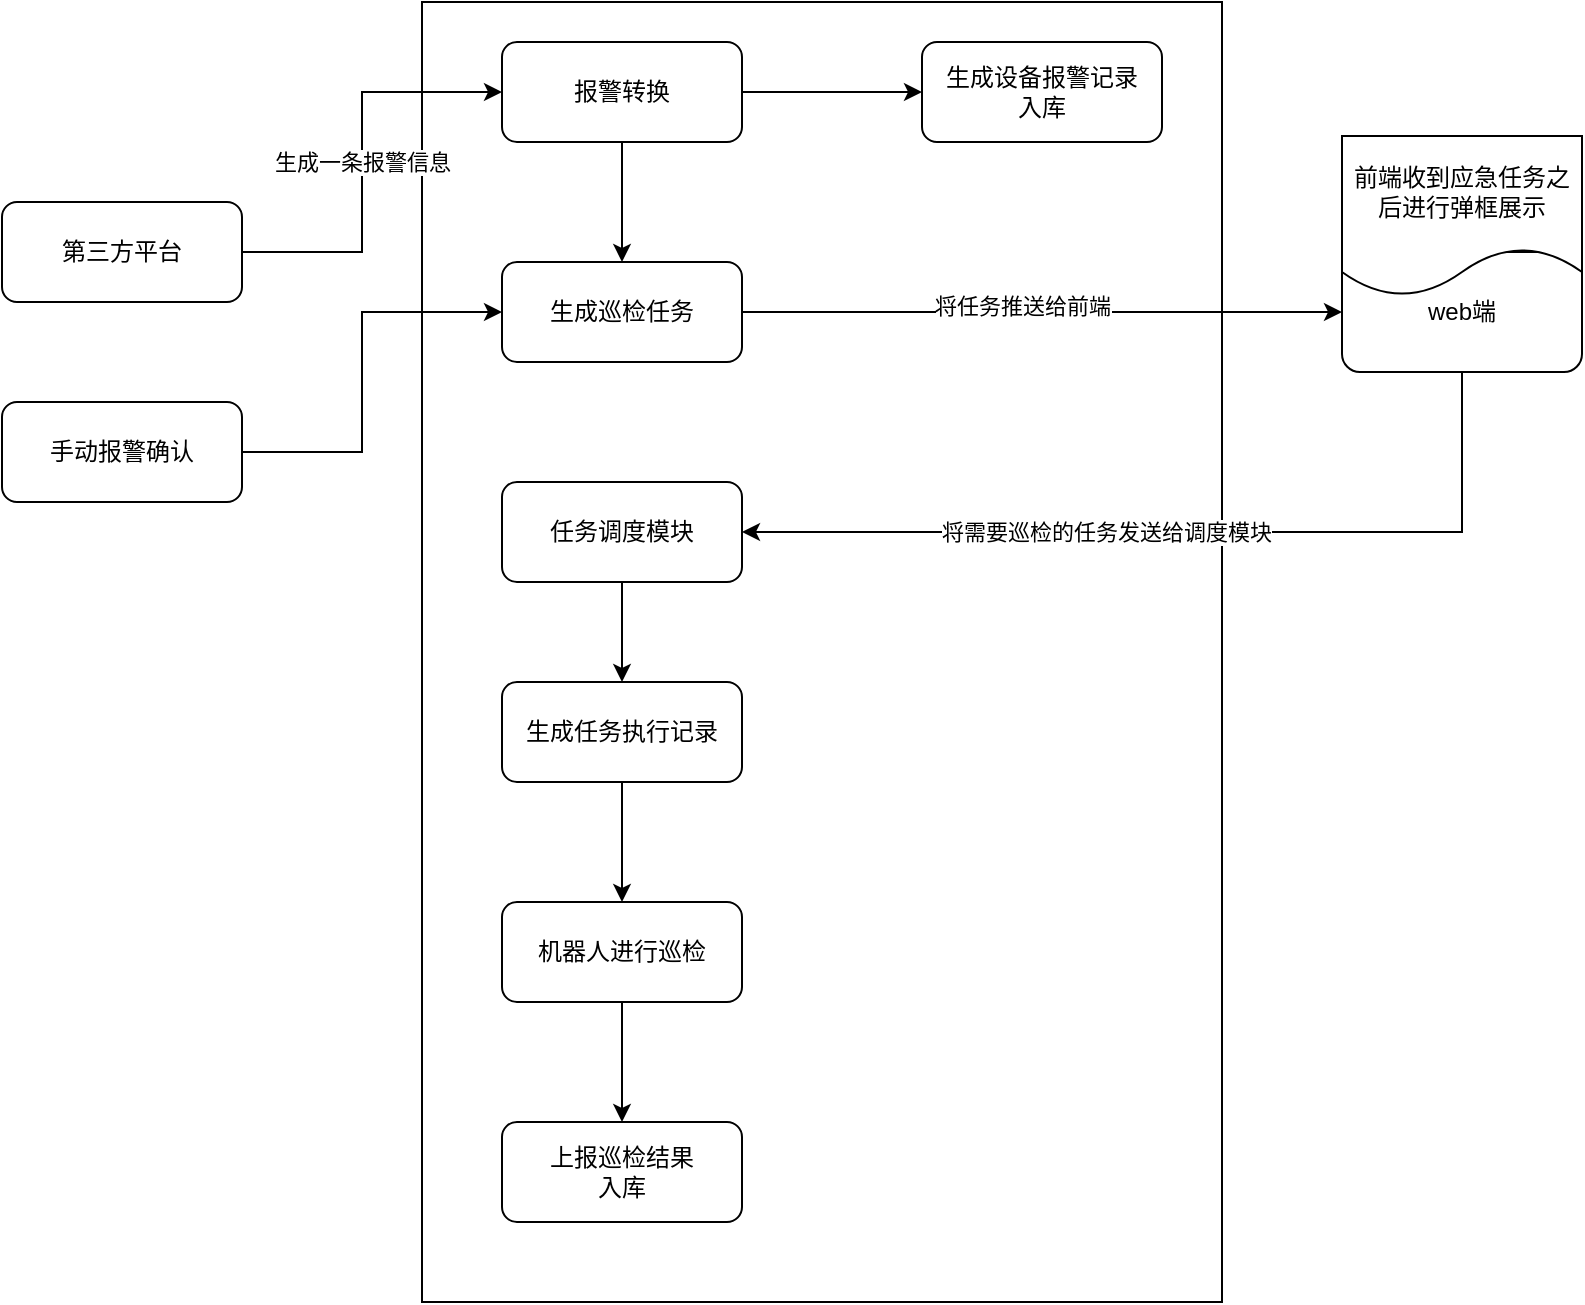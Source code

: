 <mxfile version="13.1.1" type="github">
  <diagram id="1ydk9_n0L0ylP9l1Qbfi" name="第 1 页">
    <mxGraphModel dx="932" dy="542" grid="1" gridSize="10" guides="1" tooltips="1" connect="1" arrows="1" fold="1" page="1" pageScale="1" pageWidth="700" pageHeight="1000" math="0" shadow="0">
      <root>
        <mxCell id="0" />
        <mxCell id="1" parent="0" />
        <mxCell id="nhoYVN0kP7W7mQ3rnSdM-3" value="" style="rounded=0;whiteSpace=wrap;html=1;" parent="1" vertex="1">
          <mxGeometry x="230" y="60" width="400" height="650" as="geometry" />
        </mxCell>
        <mxCell id="nhoYVN0kP7W7mQ3rnSdM-4" value="生成一条报警信息" style="edgeStyle=orthogonalEdgeStyle;rounded=0;orthogonalLoop=1;jettySize=auto;html=1;exitX=1;exitY=0.5;exitDx=0;exitDy=0;entryX=0;entryY=0.5;entryDx=0;entryDy=0;" parent="1" source="nhoYVN0kP7W7mQ3rnSdM-2" target="nhoYVN0kP7W7mQ3rnSdM-5" edge="1">
          <mxGeometry relative="1" as="geometry">
            <mxPoint x="190" y="140" as="targetPoint" />
            <Array as="points">
              <mxPoint x="200" y="185" />
              <mxPoint x="200" y="105" />
            </Array>
          </mxGeometry>
        </mxCell>
        <mxCell id="nhoYVN0kP7W7mQ3rnSdM-2" value="第三方平台" style="rounded=1;whiteSpace=wrap;html=1;" parent="1" vertex="1">
          <mxGeometry x="20" y="160" width="120" height="50" as="geometry" />
        </mxCell>
        <mxCell id="nhoYVN0kP7W7mQ3rnSdM-8" style="edgeStyle=orthogonalEdgeStyle;rounded=0;orthogonalLoop=1;jettySize=auto;html=1;exitX=0.5;exitY=1;exitDx=0;exitDy=0;entryX=0.5;entryY=0;entryDx=0;entryDy=0;" parent="1" source="nhoYVN0kP7W7mQ3rnSdM-5" target="nhoYVN0kP7W7mQ3rnSdM-7" edge="1">
          <mxGeometry relative="1" as="geometry" />
        </mxCell>
        <mxCell id="nhoYVN0kP7W7mQ3rnSdM-26" style="edgeStyle=orthogonalEdgeStyle;rounded=0;orthogonalLoop=1;jettySize=auto;html=1;exitX=1;exitY=0.5;exitDx=0;exitDy=0;entryX=0;entryY=0.5;entryDx=0;entryDy=0;" parent="1" source="nhoYVN0kP7W7mQ3rnSdM-5" target="nhoYVN0kP7W7mQ3rnSdM-25" edge="1">
          <mxGeometry relative="1" as="geometry" />
        </mxCell>
        <mxCell id="nhoYVN0kP7W7mQ3rnSdM-5" value="报警转换" style="rounded=1;whiteSpace=wrap;html=1;" parent="1" vertex="1">
          <mxGeometry x="270" y="80" width="120" height="50" as="geometry" />
        </mxCell>
        <mxCell id="nhoYVN0kP7W7mQ3rnSdM-12" style="edgeStyle=orthogonalEdgeStyle;rounded=0;orthogonalLoop=1;jettySize=auto;html=1;exitX=1;exitY=0.5;exitDx=0;exitDy=0;entryX=0;entryY=0.5;entryDx=0;entryDy=0;" parent="1" source="nhoYVN0kP7W7mQ3rnSdM-7" target="nhoYVN0kP7W7mQ3rnSdM-11" edge="1">
          <mxGeometry relative="1" as="geometry" />
        </mxCell>
        <mxCell id="nhoYVN0kP7W7mQ3rnSdM-13" value="将任务推送给前端" style="edgeLabel;html=1;align=center;verticalAlign=middle;resizable=0;points=[];" parent="nhoYVN0kP7W7mQ3rnSdM-12" vertex="1" connectable="0">
          <mxGeometry x="-0.067" y="3" relative="1" as="geometry">
            <mxPoint as="offset" />
          </mxGeometry>
        </mxCell>
        <mxCell id="nhoYVN0kP7W7mQ3rnSdM-7" value="生成巡检任务" style="rounded=1;whiteSpace=wrap;html=1;" parent="1" vertex="1">
          <mxGeometry x="270" y="190" width="120" height="50" as="geometry" />
        </mxCell>
        <mxCell id="nhoYVN0kP7W7mQ3rnSdM-15" style="edgeStyle=orthogonalEdgeStyle;rounded=0;orthogonalLoop=1;jettySize=auto;html=1;exitX=0.5;exitY=1;exitDx=0;exitDy=0;entryX=1;entryY=0.5;entryDx=0;entryDy=0;" parent="1" source="nhoYVN0kP7W7mQ3rnSdM-11" target="nhoYVN0kP7W7mQ3rnSdM-14" edge="1">
          <mxGeometry relative="1" as="geometry" />
        </mxCell>
        <mxCell id="nhoYVN0kP7W7mQ3rnSdM-16" value="将需要巡检的任务发送给调度模块" style="edgeLabel;html=1;align=center;verticalAlign=middle;resizable=0;points=[];" parent="nhoYVN0kP7W7mQ3rnSdM-15" vertex="1" connectable="0">
          <mxGeometry x="0.172" relative="1" as="geometry">
            <mxPoint as="offset" />
          </mxGeometry>
        </mxCell>
        <mxCell id="nhoYVN0kP7W7mQ3rnSdM-11" value="web端" style="rounded=1;whiteSpace=wrap;html=1;" parent="1" vertex="1">
          <mxGeometry x="690" y="185" width="120" height="60" as="geometry" />
        </mxCell>
        <mxCell id="nhoYVN0kP7W7mQ3rnSdM-19" style="edgeStyle=orthogonalEdgeStyle;rounded=0;orthogonalLoop=1;jettySize=auto;html=1;exitX=0.5;exitY=1;exitDx=0;exitDy=0;entryX=0.5;entryY=0;entryDx=0;entryDy=0;" parent="1" source="nhoYVN0kP7W7mQ3rnSdM-14" target="nhoYVN0kP7W7mQ3rnSdM-18" edge="1">
          <mxGeometry relative="1" as="geometry" />
        </mxCell>
        <mxCell id="nhoYVN0kP7W7mQ3rnSdM-14" value="任务调度模块" style="rounded=1;whiteSpace=wrap;html=1;" parent="1" vertex="1">
          <mxGeometry x="270" y="300" width="120" height="50" as="geometry" />
        </mxCell>
        <mxCell id="nhoYVN0kP7W7mQ3rnSdM-22" style="edgeStyle=orthogonalEdgeStyle;rounded=0;orthogonalLoop=1;jettySize=auto;html=1;exitX=0.5;exitY=1;exitDx=0;exitDy=0;entryX=0.5;entryY=0;entryDx=0;entryDy=0;" parent="1" source="nhoYVN0kP7W7mQ3rnSdM-18" target="nhoYVN0kP7W7mQ3rnSdM-21" edge="1">
          <mxGeometry relative="1" as="geometry" />
        </mxCell>
        <mxCell id="nhoYVN0kP7W7mQ3rnSdM-18" value="生成任务执行记录" style="rounded=1;whiteSpace=wrap;html=1;" parent="1" vertex="1">
          <mxGeometry x="270" y="400" width="120" height="50" as="geometry" />
        </mxCell>
        <mxCell id="nhoYVN0kP7W7mQ3rnSdM-24" style="edgeStyle=orthogonalEdgeStyle;rounded=0;orthogonalLoop=1;jettySize=auto;html=1;exitX=0.5;exitY=1;exitDx=0;exitDy=0;" parent="1" source="nhoYVN0kP7W7mQ3rnSdM-21" target="nhoYVN0kP7W7mQ3rnSdM-23" edge="1">
          <mxGeometry relative="1" as="geometry" />
        </mxCell>
        <mxCell id="nhoYVN0kP7W7mQ3rnSdM-21" value="机器人进行巡检" style="rounded=1;whiteSpace=wrap;html=1;" parent="1" vertex="1">
          <mxGeometry x="270" y="510" width="120" height="50" as="geometry" />
        </mxCell>
        <mxCell id="nhoYVN0kP7W7mQ3rnSdM-23" value="上报巡检结果&lt;br&gt;入库" style="rounded=1;whiteSpace=wrap;html=1;" parent="1" vertex="1">
          <mxGeometry x="270" y="620" width="120" height="50" as="geometry" />
        </mxCell>
        <mxCell id="nhoYVN0kP7W7mQ3rnSdM-25" value="生成设备报警记录&lt;br&gt;入库" style="rounded=1;whiteSpace=wrap;html=1;" parent="1" vertex="1">
          <mxGeometry x="480" y="80" width="120" height="50" as="geometry" />
        </mxCell>
        <mxCell id="nhoYVN0kP7W7mQ3rnSdM-28" style="edgeStyle=orthogonalEdgeStyle;rounded=0;orthogonalLoop=1;jettySize=auto;html=1;exitX=1;exitY=0.5;exitDx=0;exitDy=0;entryX=0;entryY=0.5;entryDx=0;entryDy=0;" parent="1" source="nhoYVN0kP7W7mQ3rnSdM-27" target="nhoYVN0kP7W7mQ3rnSdM-7" edge="1">
          <mxGeometry relative="1" as="geometry">
            <Array as="points">
              <mxPoint x="200" y="285" />
              <mxPoint x="200" y="215" />
            </Array>
          </mxGeometry>
        </mxCell>
        <mxCell id="nhoYVN0kP7W7mQ3rnSdM-27" value="手动报警确认" style="rounded=1;whiteSpace=wrap;html=1;" parent="1" vertex="1">
          <mxGeometry x="20" y="260" width="120" height="50" as="geometry" />
        </mxCell>
        <mxCell id="nhoYVN0kP7W7mQ3rnSdM-31" value="前端收到应急任务之后进行弹框展示" style="shape=document;whiteSpace=wrap;html=1;boundedLbl=1;" parent="1" vertex="1">
          <mxGeometry x="690" y="127" width="120" height="80" as="geometry" />
        </mxCell>
      </root>
    </mxGraphModel>
  </diagram>
</mxfile>
